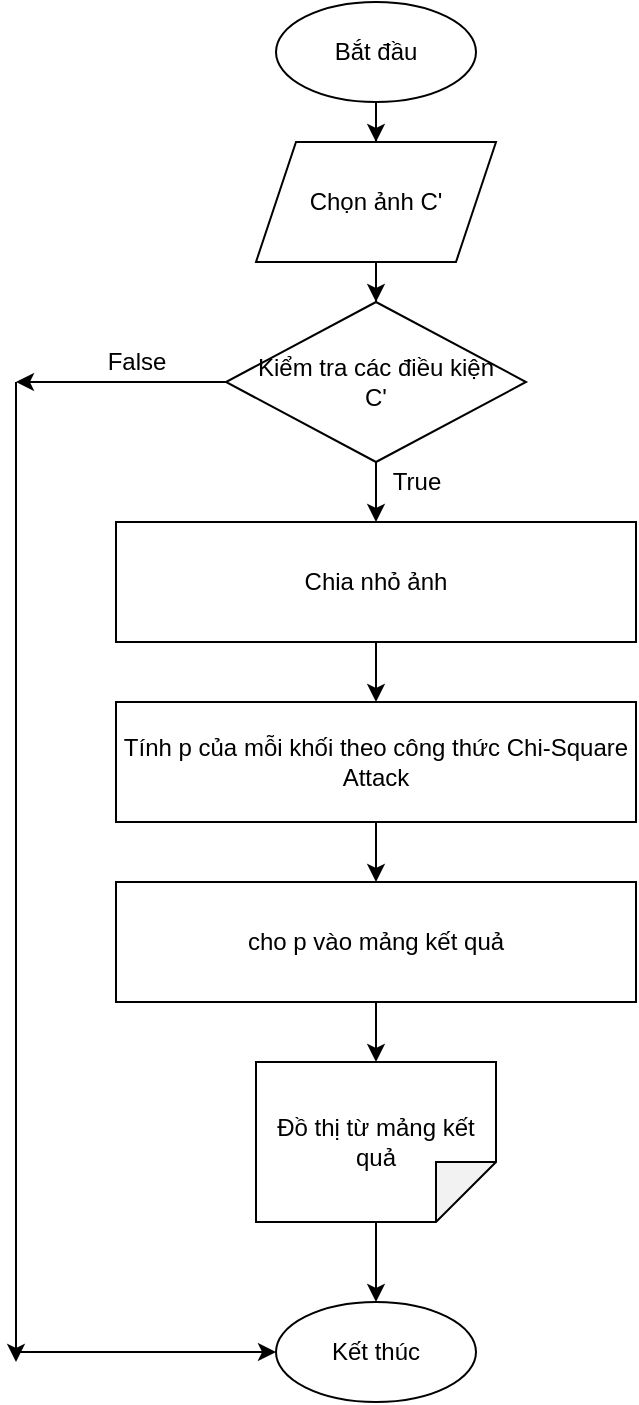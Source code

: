 <mxfile version="14.0.1" type="github">
  <diagram id="-4YFkd7q99eM0sd1RJYQ" name="Page-1">
    <mxGraphModel dx="1422" dy="794" grid="1" gridSize="10" guides="1" tooltips="1" connect="1" arrows="1" fold="1" page="1" pageScale="1" pageWidth="1654" pageHeight="2336" math="0" shadow="0">
      <root>
        <mxCell id="0" />
        <mxCell id="1" parent="0" />
        <mxCell id="PwyOT1OCWD2OtprNkvKt-1" style="edgeStyle=orthogonalEdgeStyle;rounded=0;orthogonalLoop=1;jettySize=auto;html=1;entryX=0.5;entryY=0;entryDx=0;entryDy=0;" edge="1" parent="1" source="PwyOT1OCWD2OtprNkvKt-2" target="PwyOT1OCWD2OtprNkvKt-4">
          <mxGeometry relative="1" as="geometry" />
        </mxCell>
        <mxCell id="PwyOT1OCWD2OtprNkvKt-2" value="Bắt đầu" style="ellipse;whiteSpace=wrap;html=1;" vertex="1" parent="1">
          <mxGeometry x="340" y="50" width="100" height="50" as="geometry" />
        </mxCell>
        <mxCell id="PwyOT1OCWD2OtprNkvKt-3" style="edgeStyle=orthogonalEdgeStyle;rounded=0;orthogonalLoop=1;jettySize=auto;html=1;entryX=0.5;entryY=0;entryDx=0;entryDy=0;" edge="1" parent="1" source="PwyOT1OCWD2OtprNkvKt-4" target="PwyOT1OCWD2OtprNkvKt-6">
          <mxGeometry relative="1" as="geometry" />
        </mxCell>
        <mxCell id="PwyOT1OCWD2OtprNkvKt-4" value="Chọn ảnh C&#39;" style="shape=parallelogram;perimeter=parallelogramPerimeter;whiteSpace=wrap;html=1;fixedSize=1;" vertex="1" parent="1">
          <mxGeometry x="330" y="120" width="120" height="60" as="geometry" />
        </mxCell>
        <mxCell id="PwyOT1OCWD2OtprNkvKt-5" style="edgeStyle=orthogonalEdgeStyle;rounded=0;orthogonalLoop=1;jettySize=auto;html=1;" edge="1" parent="1" source="PwyOT1OCWD2OtprNkvKt-6">
          <mxGeometry relative="1" as="geometry">
            <mxPoint x="210" y="240" as="targetPoint" />
          </mxGeometry>
        </mxCell>
        <mxCell id="PwyOT1OCWD2OtprNkvKt-6" value="Kiểm tra các điều kiện &lt;br&gt;C&#39;" style="rhombus;whiteSpace=wrap;html=1;" vertex="1" parent="1">
          <mxGeometry x="315" y="200" width="150" height="80" as="geometry" />
        </mxCell>
        <mxCell id="PwyOT1OCWD2OtprNkvKt-7" value="Kết thúc&lt;br&gt;" style="ellipse;whiteSpace=wrap;html=1;" vertex="1" parent="1">
          <mxGeometry x="340" y="700" width="100" height="50" as="geometry" />
        </mxCell>
        <mxCell id="PwyOT1OCWD2OtprNkvKt-8" value="" style="endArrow=classic;html=1;" edge="1" parent="1">
          <mxGeometry width="50" height="50" relative="1" as="geometry">
            <mxPoint x="210" y="240" as="sourcePoint" />
            <mxPoint x="210" y="730" as="targetPoint" />
          </mxGeometry>
        </mxCell>
        <mxCell id="PwyOT1OCWD2OtprNkvKt-9" value="" style="endArrow=classic;html=1;entryX=0;entryY=0.5;entryDx=0;entryDy=0;" edge="1" parent="1" target="PwyOT1OCWD2OtprNkvKt-7">
          <mxGeometry width="50" height="50" relative="1" as="geometry">
            <mxPoint x="210" y="725" as="sourcePoint" />
            <mxPoint x="440" y="440" as="targetPoint" />
          </mxGeometry>
        </mxCell>
        <mxCell id="PwyOT1OCWD2OtprNkvKt-10" value="False" style="text;html=1;align=center;verticalAlign=middle;resizable=0;points=[];autosize=1;" vertex="1" parent="1">
          <mxGeometry x="250" y="220" width="40" height="20" as="geometry" />
        </mxCell>
        <mxCell id="PwyOT1OCWD2OtprNkvKt-11" value="True" style="text;html=1;align=center;verticalAlign=middle;resizable=0;points=[];autosize=1;" vertex="1" parent="1">
          <mxGeometry x="390" y="280" width="40" height="20" as="geometry" />
        </mxCell>
        <mxCell id="PwyOT1OCWD2OtprNkvKt-12" style="edgeStyle=orthogonalEdgeStyle;rounded=0;orthogonalLoop=1;jettySize=auto;html=1;" edge="1" parent="1" source="PwyOT1OCWD2OtprNkvKt-13" target="PwyOT1OCWD2OtprNkvKt-18">
          <mxGeometry relative="1" as="geometry" />
        </mxCell>
        <mxCell id="PwyOT1OCWD2OtprNkvKt-13" value="Chia nhỏ ảnh" style="rounded=0;whiteSpace=wrap;html=1;" vertex="1" parent="1">
          <mxGeometry x="260" y="310" width="260" height="60" as="geometry" />
        </mxCell>
        <mxCell id="PwyOT1OCWD2OtprNkvKt-14" style="edgeStyle=orthogonalEdgeStyle;rounded=0;orthogonalLoop=1;jettySize=auto;html=1;entryX=0.5;entryY=0;entryDx=0;entryDy=0;" edge="1" parent="1" source="PwyOT1OCWD2OtprNkvKt-15" target="PwyOT1OCWD2OtprNkvKt-7">
          <mxGeometry relative="1" as="geometry" />
        </mxCell>
        <mxCell id="PwyOT1OCWD2OtprNkvKt-15" value="Đồ thị từ mảng kết quả" style="shape=note;whiteSpace=wrap;html=1;backgroundOutline=1;darkOpacity=0.05;direction=south;" vertex="1" parent="1">
          <mxGeometry x="330" y="580" width="120" height="80" as="geometry" />
        </mxCell>
        <mxCell id="PwyOT1OCWD2OtprNkvKt-16" value="" style="endArrow=classic;html=1;entryX=0.5;entryY=0;entryDx=0;entryDy=0;" edge="1" parent="1" target="PwyOT1OCWD2OtprNkvKt-13">
          <mxGeometry width="50" height="50" relative="1" as="geometry">
            <mxPoint x="390" y="280" as="sourcePoint" />
            <mxPoint x="750" y="400" as="targetPoint" />
          </mxGeometry>
        </mxCell>
        <mxCell id="PwyOT1OCWD2OtprNkvKt-17" style="edgeStyle=orthogonalEdgeStyle;rounded=0;orthogonalLoop=1;jettySize=auto;html=1;" edge="1" parent="1" source="PwyOT1OCWD2OtprNkvKt-18" target="PwyOT1OCWD2OtprNkvKt-20">
          <mxGeometry relative="1" as="geometry" />
        </mxCell>
        <mxCell id="PwyOT1OCWD2OtprNkvKt-18" value="Tính p của mỗi khối theo công thức Chi-Square Attack" style="rounded=0;whiteSpace=wrap;html=1;" vertex="1" parent="1">
          <mxGeometry x="260" y="400" width="260" height="60" as="geometry" />
        </mxCell>
        <mxCell id="PwyOT1OCWD2OtprNkvKt-19" style="edgeStyle=orthogonalEdgeStyle;rounded=0;orthogonalLoop=1;jettySize=auto;html=1;" edge="1" parent="1" source="PwyOT1OCWD2OtprNkvKt-20" target="PwyOT1OCWD2OtprNkvKt-15">
          <mxGeometry relative="1" as="geometry" />
        </mxCell>
        <mxCell id="PwyOT1OCWD2OtprNkvKt-20" value="cho p vào mảng kết quả" style="rounded=0;whiteSpace=wrap;html=1;" vertex="1" parent="1">
          <mxGeometry x="260" y="490" width="260" height="60" as="geometry" />
        </mxCell>
      </root>
    </mxGraphModel>
  </diagram>
</mxfile>
